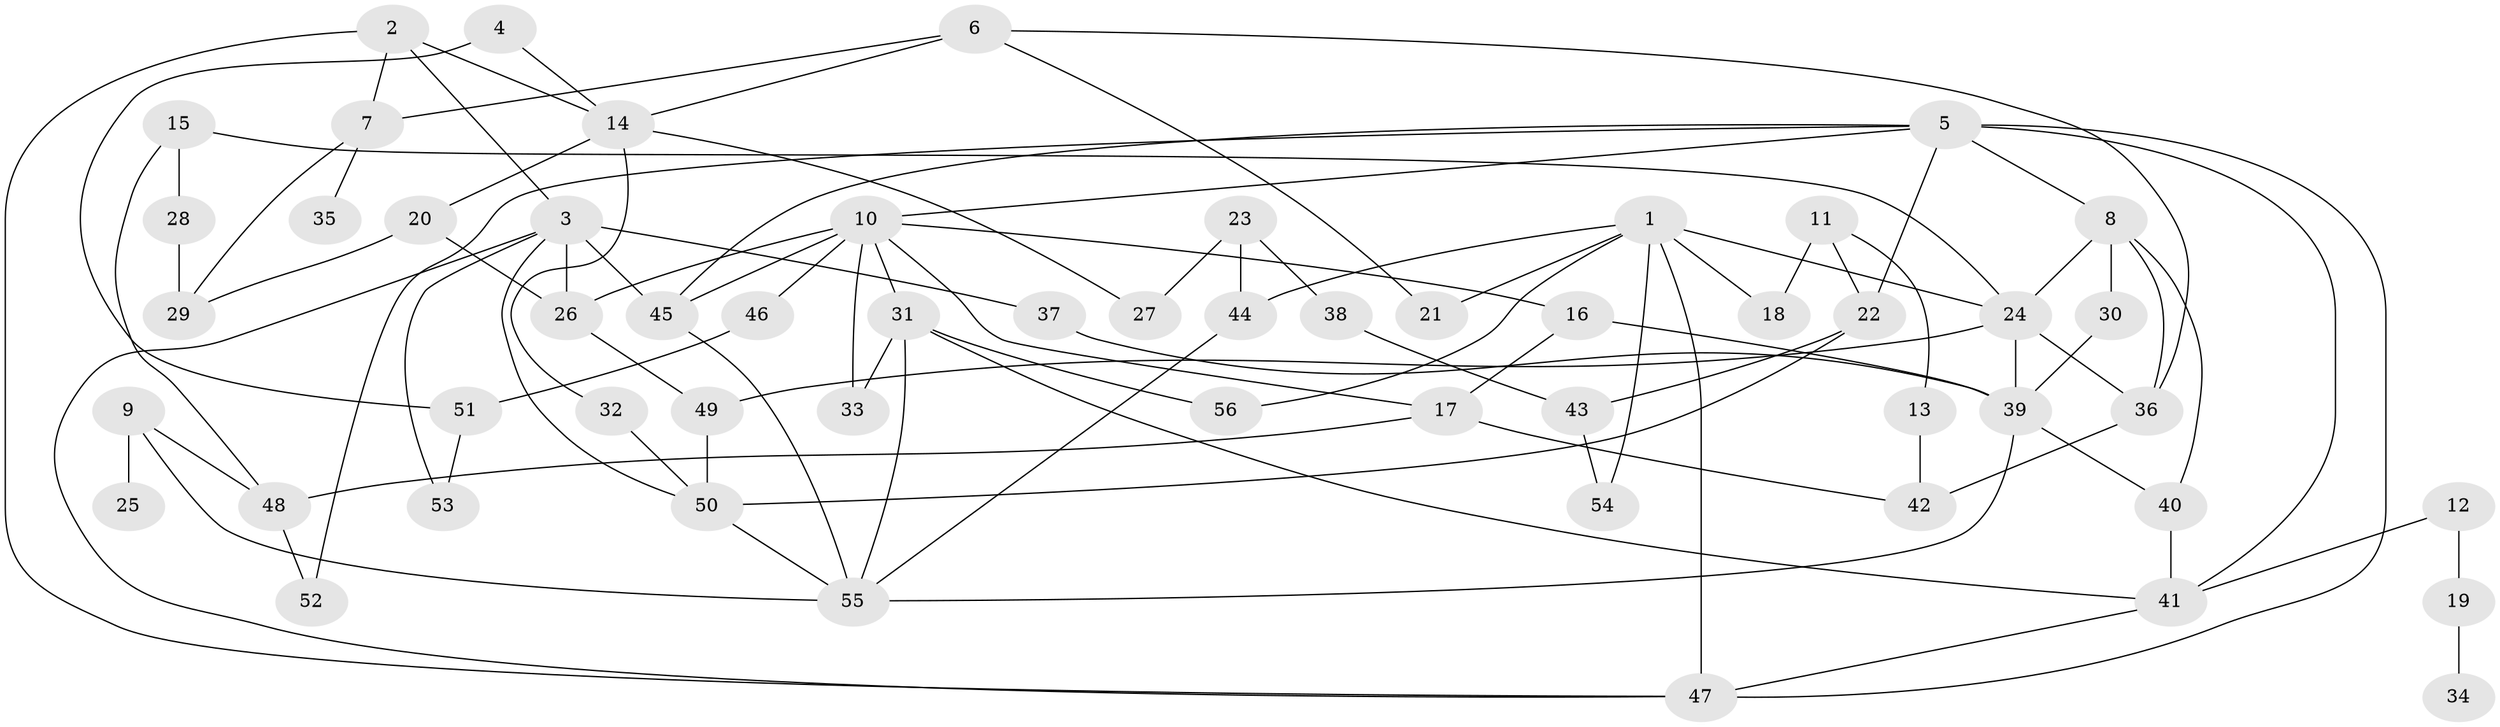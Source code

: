 // original degree distribution, {1: 0.2072072072072072, 8: 0.018018018018018018, 6: 0.036036036036036036, 4: 0.0990990990990991, 7: 0.018018018018018018, 5: 0.06306306306306306, 2: 0.32432432432432434, 3: 0.23423423423423423}
// Generated by graph-tools (version 1.1) at 2025/01/03/09/25 03:01:05]
// undirected, 56 vertices, 96 edges
graph export_dot {
graph [start="1"]
  node [color=gray90,style=filled];
  1;
  2;
  3;
  4;
  5;
  6;
  7;
  8;
  9;
  10;
  11;
  12;
  13;
  14;
  15;
  16;
  17;
  18;
  19;
  20;
  21;
  22;
  23;
  24;
  25;
  26;
  27;
  28;
  29;
  30;
  31;
  32;
  33;
  34;
  35;
  36;
  37;
  38;
  39;
  40;
  41;
  42;
  43;
  44;
  45;
  46;
  47;
  48;
  49;
  50;
  51;
  52;
  53;
  54;
  55;
  56;
  1 -- 18 [weight=1.0];
  1 -- 21 [weight=1.0];
  1 -- 24 [weight=1.0];
  1 -- 44 [weight=1.0];
  1 -- 47 [weight=1.0];
  1 -- 54 [weight=1.0];
  1 -- 56 [weight=1.0];
  2 -- 3 [weight=1.0];
  2 -- 7 [weight=1.0];
  2 -- 14 [weight=1.0];
  2 -- 47 [weight=1.0];
  3 -- 26 [weight=1.0];
  3 -- 37 [weight=1.0];
  3 -- 45 [weight=1.0];
  3 -- 47 [weight=1.0];
  3 -- 50 [weight=1.0];
  3 -- 53 [weight=1.0];
  4 -- 14 [weight=1.0];
  4 -- 51 [weight=1.0];
  5 -- 8 [weight=1.0];
  5 -- 10 [weight=1.0];
  5 -- 22 [weight=1.0];
  5 -- 41 [weight=1.0];
  5 -- 45 [weight=1.0];
  5 -- 47 [weight=1.0];
  5 -- 52 [weight=1.0];
  6 -- 7 [weight=1.0];
  6 -- 14 [weight=1.0];
  6 -- 21 [weight=1.0];
  6 -- 36 [weight=1.0];
  7 -- 29 [weight=1.0];
  7 -- 35 [weight=1.0];
  8 -- 24 [weight=1.0];
  8 -- 30 [weight=1.0];
  8 -- 36 [weight=1.0];
  8 -- 40 [weight=1.0];
  9 -- 25 [weight=1.0];
  9 -- 48 [weight=1.0];
  9 -- 55 [weight=1.0];
  10 -- 16 [weight=1.0];
  10 -- 17 [weight=1.0];
  10 -- 26 [weight=1.0];
  10 -- 31 [weight=1.0];
  10 -- 33 [weight=1.0];
  10 -- 45 [weight=1.0];
  10 -- 46 [weight=1.0];
  11 -- 13 [weight=1.0];
  11 -- 18 [weight=1.0];
  11 -- 22 [weight=1.0];
  12 -- 19 [weight=1.0];
  12 -- 41 [weight=1.0];
  13 -- 42 [weight=1.0];
  14 -- 20 [weight=1.0];
  14 -- 27 [weight=1.0];
  14 -- 32 [weight=1.0];
  15 -- 24 [weight=1.0];
  15 -- 28 [weight=1.0];
  15 -- 48 [weight=1.0];
  16 -- 17 [weight=1.0];
  16 -- 39 [weight=1.0];
  17 -- 42 [weight=1.0];
  17 -- 48 [weight=1.0];
  19 -- 34 [weight=1.0];
  20 -- 26 [weight=2.0];
  20 -- 29 [weight=1.0];
  22 -- 43 [weight=1.0];
  22 -- 50 [weight=2.0];
  23 -- 27 [weight=1.0];
  23 -- 38 [weight=1.0];
  23 -- 44 [weight=1.0];
  24 -- 36 [weight=1.0];
  24 -- 39 [weight=1.0];
  24 -- 49 [weight=1.0];
  26 -- 49 [weight=1.0];
  28 -- 29 [weight=1.0];
  30 -- 39 [weight=1.0];
  31 -- 33 [weight=1.0];
  31 -- 41 [weight=1.0];
  31 -- 55 [weight=1.0];
  31 -- 56 [weight=1.0];
  32 -- 50 [weight=1.0];
  36 -- 42 [weight=1.0];
  37 -- 39 [weight=1.0];
  38 -- 43 [weight=1.0];
  39 -- 40 [weight=1.0];
  39 -- 55 [weight=1.0];
  40 -- 41 [weight=1.0];
  41 -- 47 [weight=1.0];
  43 -- 54 [weight=1.0];
  44 -- 55 [weight=1.0];
  45 -- 55 [weight=1.0];
  46 -- 51 [weight=1.0];
  48 -- 52 [weight=1.0];
  49 -- 50 [weight=1.0];
  50 -- 55 [weight=1.0];
  51 -- 53 [weight=1.0];
}
